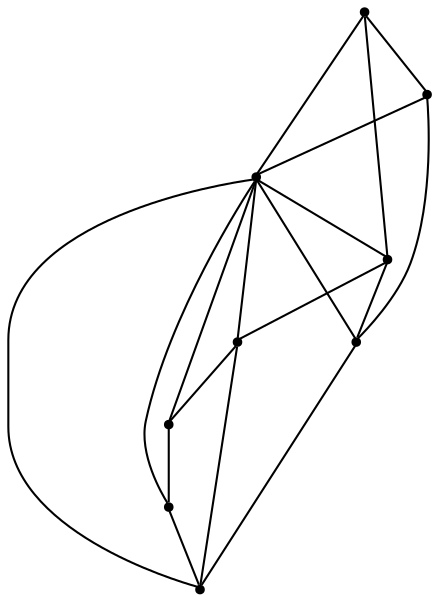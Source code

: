 graph {
  node [shape=point,comment="{\"directed\":false,\"doi\":\"10.1007/978-3-642-11805-0_27\",\"figure\":\"8\"}"]

  v0 [pos="1053.9712648968361,1508.63175511601"]
  v1 [pos="870.0845111669495,1850.0058205845382"]
  v2 [pos="1001.4321855855542,1561.1508078642566"]
  v3 [pos="948.893138087073,1613.6699242139107"]
  v4 [pos="896.3540428693905,1666.1890087628608"]
  v5 [pos="738.7368367483449,1561.1508078642566"]
  v6 [pos="791.2759160596271,1613.6699242139107"]
  v7 [pos="843.8149953709092,1666.1890087628608"]
  v8 [pos="686.1977892498637,1508.63175511601"]

  v0 -- v1 [id="-1",pos="1053.9712648968361,1508.63175511601 870.0845111669495,1850.0058205845382 870.0845111669495,1850.0058205845382 870.0845111669495,1850.0058205845382"]
  v8 -- v5 [id="-2",pos="686.1977892498637,1508.63175511601 738.7368367483449,1561.1508078642566 738.7368367483449,1561.1508078642566 738.7368367483449,1561.1508078642566"]
  v8 -- v1 [id="-3",pos="686.1977892498637,1508.63175511601 870.0845111669495,1850.0058205845382 870.0845111669495,1850.0058205845382 870.0845111669495,1850.0058205845382"]
  v8 -- v0 [id="-4",pos="686.1977892498637,1508.63175511601 1053.9712648968361,1508.63175511601 1053.9712648968361,1508.63175511601 1053.9712648968361,1508.63175511601"]
  v5 -- v2 [id="-5",pos="738.7368367483449,1561.1508078642566 1001.4321855855542,1561.1508078642566 1001.4321855855542,1561.1508078642566 1001.4321855855542,1561.1508078642566"]
  v5 -- v6 [id="-6",pos="738.7368367483449,1561.1508078642566 791.2759160596271,1613.6699242139107 791.2759160596271,1613.6699242139107 791.2759160596271,1613.6699242139107"]
  v6 -- v7 [id="-7",pos="791.2759160596271,1613.6699242139107 843.8149953709092,1666.1890087628608 843.8149953709092,1666.1890087628608 843.8149953709092,1666.1890087628608"]
  v6 -- v3 [id="-8",pos="791.2759160596271,1613.6699242139107 948.893138087073,1613.6699242139107 948.893138087073,1613.6699242139107 948.893138087073,1613.6699242139107"]
  v7 -- v4 [id="-9",pos="843.8149953709092,1666.1890087628608 896.3540428693905,1666.1890087628608 896.3540428693905,1666.1890087628608 896.3540428693905,1666.1890087628608"]
  v7 -- v1 [id="-10",pos="843.8149953709092,1666.1890087628608 870.0845111669495,1850.0058205845382 870.0845111669495,1850.0058205845382 870.0845111669495,1850.0058205845382"]
  v1 -- v4 [id="-11",pos="870.0845111669495,1850.0058205845382 896.3540428693905,1666.1890087628608 896.3540428693905,1666.1890087628608 896.3540428693905,1666.1890087628608"]
  v1 -- v2 [id="-12",pos="870.0845111669495,1850.0058205845382 1001.4321855855542,1561.1508078642566 1001.4321855855542,1561.1508078642566 1001.4321855855542,1561.1508078642566"]
  v1 -- v6 [id="-13",pos="870.0845111669495,1850.0058205845382 791.2759160596271,1613.6699242139107 791.2759160596271,1613.6699242139107 791.2759160596271,1613.6699242139107"]
  v1 -- v5 [id="-14",pos="870.0845111669495,1850.0058205845382 738.7368367483449,1561.1508078642566 738.7368367483449,1561.1508078642566 738.7368367483449,1561.1508078642566"]
  v4 -- v3 [id="-15",pos="896.3540428693905,1666.1890087628608 948.893138087073,1613.6699242139107 948.893138087073,1613.6699242139107 948.893138087073,1613.6699242139107"]
  v3 -- v1 [id="-16",pos="948.893138087073,1613.6699242139107 870.0845111669495,1850.0058205845382 870.0845111669495,1850.0058205845382 870.0845111669495,1850.0058205845382"]
  v2 -- v3 [id="-17",pos="1001.4321855855542,1561.1508078642566 948.893138087073,1613.6699242139107 948.893138087073,1613.6699242139107 948.893138087073,1613.6699242139107"]
  v0 -- v2 [id="-18",pos="1053.9712648968361,1508.63175511601 1001.4321855855542,1561.1508078642566 1001.4321855855542,1561.1508078642566 1001.4321855855542,1561.1508078642566"]
}